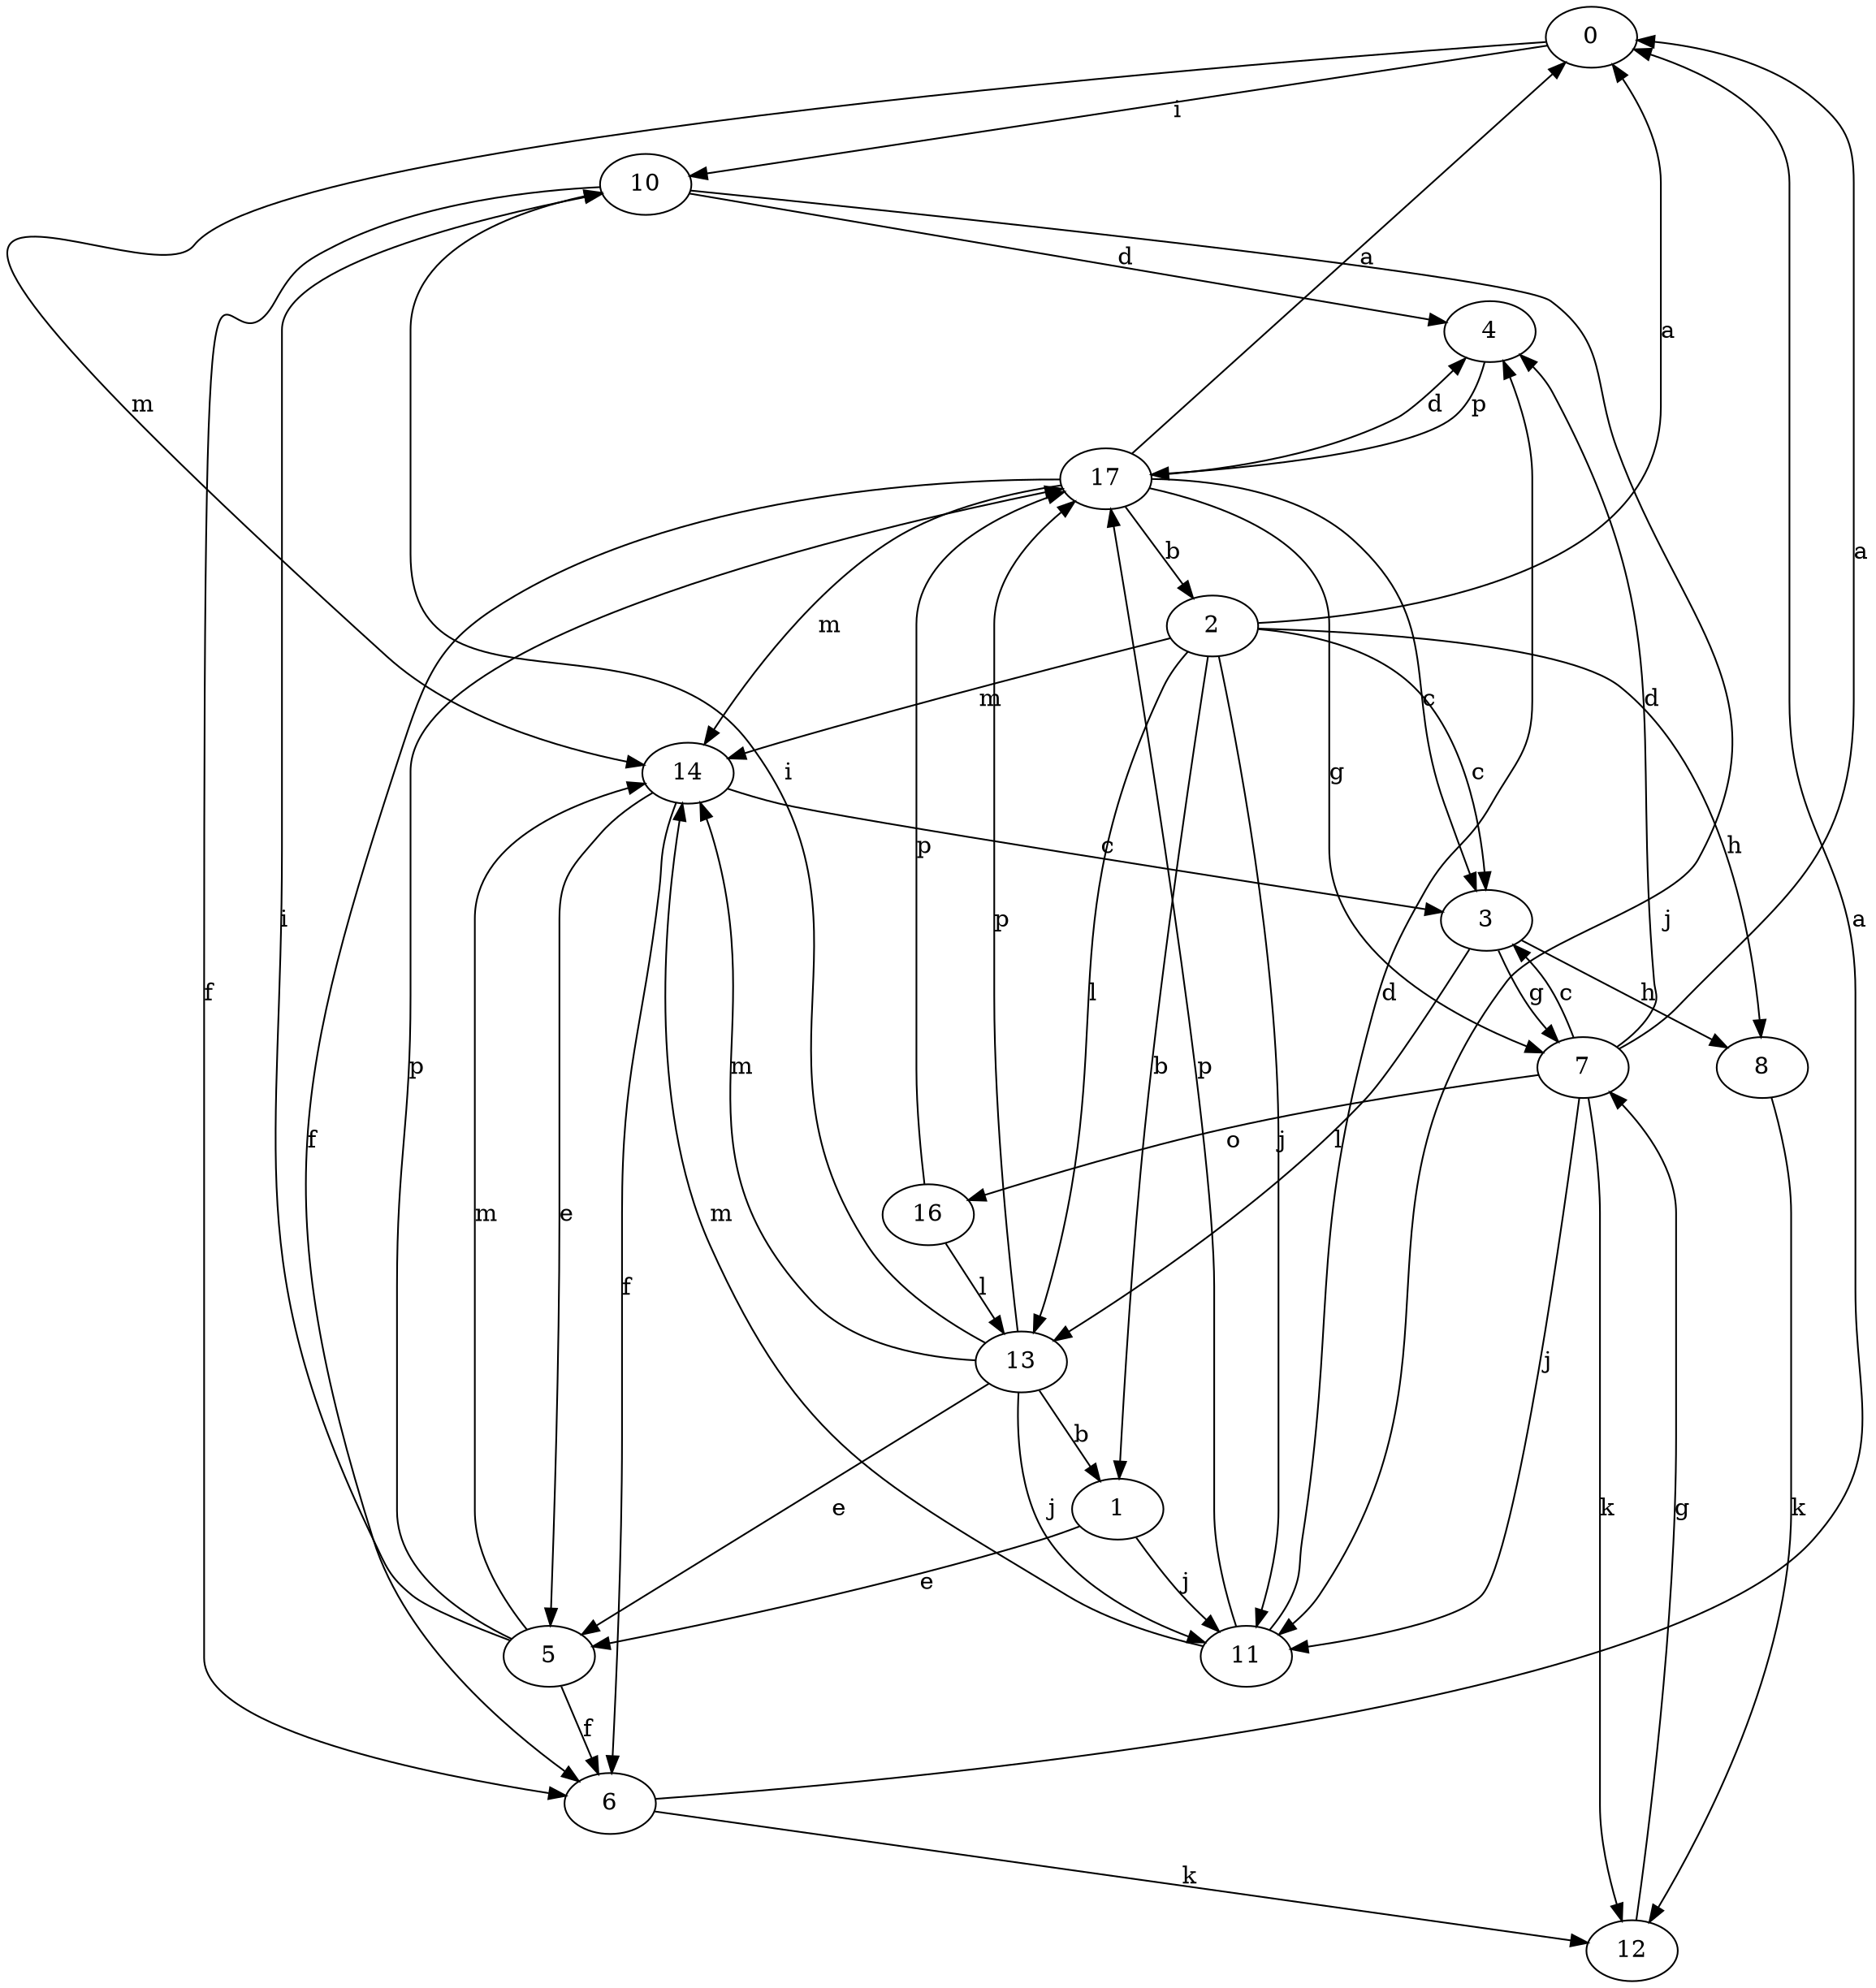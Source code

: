 strict digraph  {
0;
1;
2;
3;
4;
5;
6;
7;
8;
10;
11;
12;
13;
14;
16;
17;
0 -> 10  [label=i];
0 -> 14  [label=m];
1 -> 5  [label=e];
1 -> 11  [label=j];
2 -> 0  [label=a];
2 -> 1  [label=b];
2 -> 3  [label=c];
2 -> 8  [label=h];
2 -> 11  [label=j];
2 -> 13  [label=l];
2 -> 14  [label=m];
3 -> 7  [label=g];
3 -> 8  [label=h];
3 -> 13  [label=l];
4 -> 17  [label=p];
5 -> 6  [label=f];
5 -> 10  [label=i];
5 -> 14  [label=m];
5 -> 17  [label=p];
6 -> 0  [label=a];
6 -> 12  [label=k];
7 -> 0  [label=a];
7 -> 3  [label=c];
7 -> 4  [label=d];
7 -> 11  [label=j];
7 -> 12  [label=k];
7 -> 16  [label=o];
8 -> 12  [label=k];
10 -> 4  [label=d];
10 -> 6  [label=f];
10 -> 11  [label=j];
11 -> 4  [label=d];
11 -> 14  [label=m];
11 -> 17  [label=p];
12 -> 7  [label=g];
13 -> 1  [label=b];
13 -> 5  [label=e];
13 -> 10  [label=i];
13 -> 11  [label=j];
13 -> 14  [label=m];
13 -> 17  [label=p];
14 -> 3  [label=c];
14 -> 5  [label=e];
14 -> 6  [label=f];
16 -> 13  [label=l];
16 -> 17  [label=p];
17 -> 0  [label=a];
17 -> 2  [label=b];
17 -> 3  [label=c];
17 -> 4  [label=d];
17 -> 6  [label=f];
17 -> 7  [label=g];
17 -> 14  [label=m];
}
